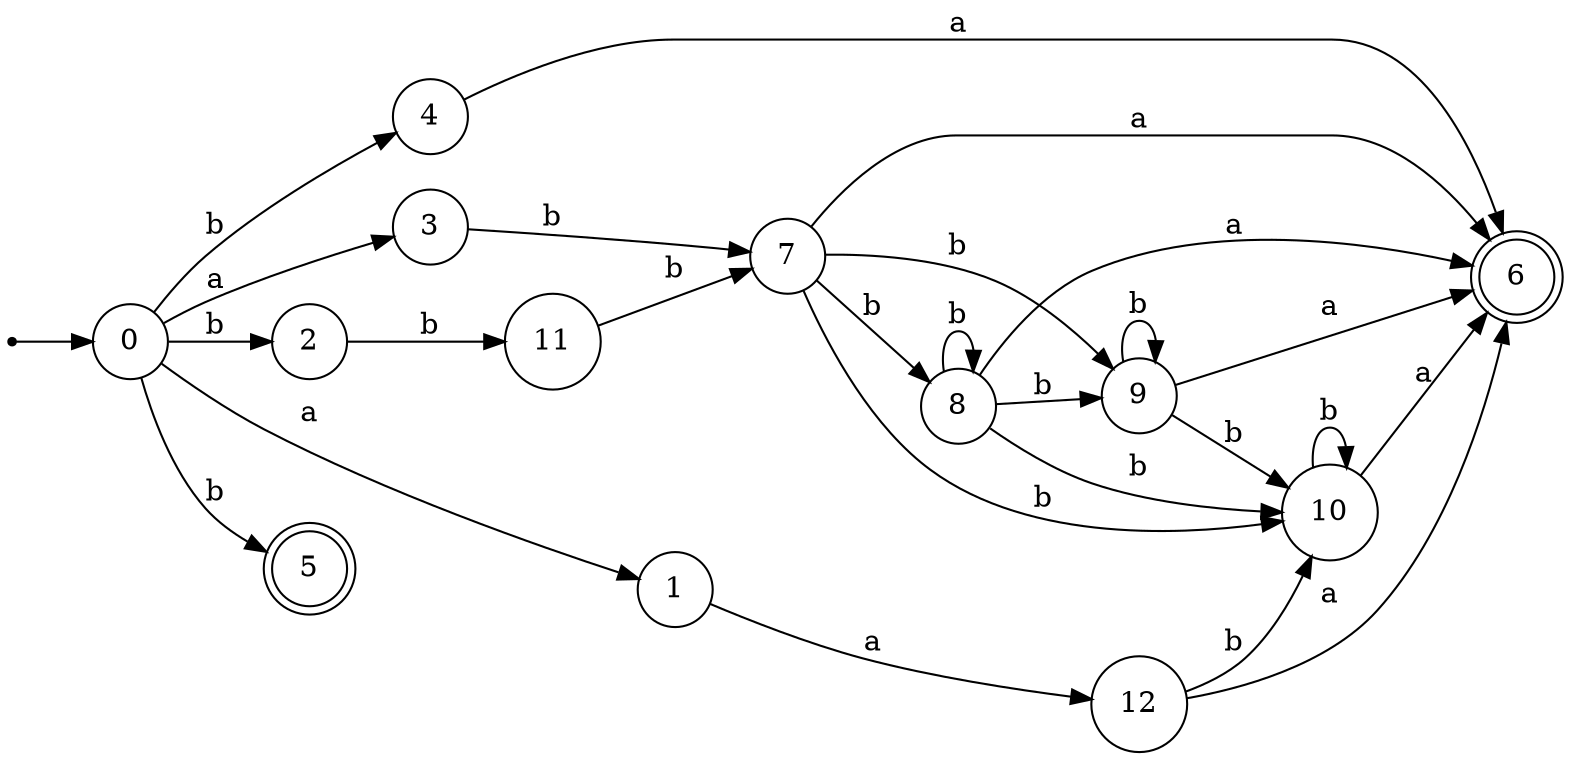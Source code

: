 digraph finite_state_machine {
rankdir=LR;
size="20,20";
node [shape = point]; "dummy0"
node [shape = circle]; "0";
"dummy0" -> "0";
node [shape = circle]; "1";
node [shape = circle]; "2";
node [shape = circle]; "3";
node [shape = circle]; "4";
node [shape = doublecircle]; "5";node [shape = doublecircle]; "6";node [shape = circle]; "7";
node [shape = circle]; "8";
node [shape = circle]; "9";
node [shape = circle]; "10";
node [shape = circle]; "11";
node [shape = circle]; "12";
"0" -> "1" [label = "a"];
 "0" -> "3" [label = "a"];
 "0" -> "2" [label = "b"];
 "0" -> "4" [label = "b"];
 "0" -> "5" [label = "b"];
 "4" -> "6" [label = "a"];
 "3" -> "7" [label = "b"];
 "7" -> "8" [label = "b"];
 "7" -> "9" [label = "b"];
 "7" -> "10" [label = "b"];
 "7" -> "6" [label = "a"];
 "10" -> "10" [label = "b"];
 "10" -> "6" [label = "a"];
 "9" -> "9" [label = "b"];
 "9" -> "10" [label = "b"];
 "9" -> "6" [label = "a"];
 "8" -> "8" [label = "b"];
 "8" -> "9" [label = "b"];
 "8" -> "10" [label = "b"];
 "8" -> "6" [label = "a"];
 "2" -> "11" [label = "b"];
 "11" -> "7" [label = "b"];
 "1" -> "12" [label = "a"];
 "12" -> "10" [label = "b"];
 "12" -> "6" [label = "a"];
 }
